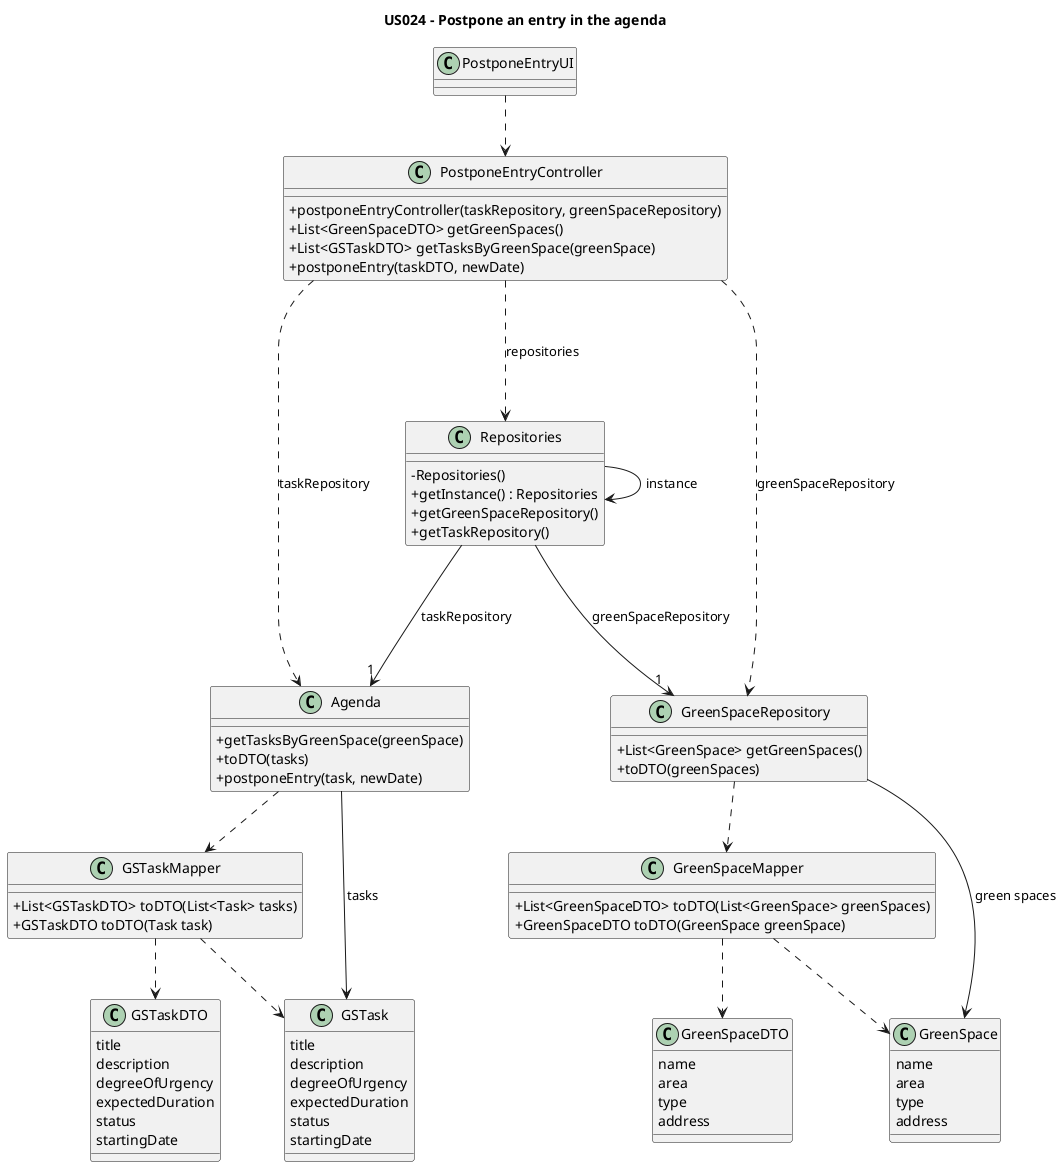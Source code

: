 @startuml
'skinparam monochrome true
skinparam packageStyle rectangle
skinparam shadowing false
skinparam linetype polyline
skinparam linetype orto

skinparam classAttributeIconSize 0

'left to right direction

title US024 - Postpone an entry in the agenda

class PostponeEntryUI {
}

class PostponeEntryController {
    + postponeEntryController(taskRepository, greenSpaceRepository)
    + List<GreenSpaceDTO> getGreenSpaces()
    + List<GSTaskDTO> getTasksByGreenSpace(greenSpace)
    + postponeEntry(taskDTO, newDate)

}

class Repositories {
    - Repositories()
    + getInstance() : Repositories
    + getGreenSpaceRepository()
    + getTaskRepository()
}

class Agenda {
    + getTasksByGreenSpace(greenSpace)
    + toDTO(tasks)
    + postponeEntry(task, newDate)
}

class GreenSpaceRepository {
    + List<GreenSpace> getGreenSpaces()
    + toDTO(greenSpaces)

}

class GreenSpaceMapper {
    + List<GreenSpaceDTO> toDTO(List<GreenSpace> greenSpaces)
    + GreenSpaceDTO toDTO(GreenSpace greenSpace)
}

class GSTaskMapper {
    + List<GSTaskDTO> toDTO(List<Task> tasks)
    + GSTaskDTO toDTO(Task task)
}

class GreenSpaceDTO {
    name
    area
    type
    address
}

class GSTaskDTO {
    title
    description
    degreeOfUrgency
    expectedDuration
    status
    startingDate
}

class GSTask {
    title
    description
    degreeOfUrgency
    expectedDuration
    status
    startingDate
}

class GreenSpace {
    name
    area
    type
    address
}

PostponeEntryUI ..> PostponeEntryController
PostponeEntryController ...> Repositories: repositories
PostponeEntryController ..> Agenda: taskRepository
PostponeEntryController ..> GreenSpaceRepository: greenSpaceRepository

Repositories -> Repositories : instance
Repositories ---> "1" Agenda: taskRepository
Repositories ---> "1" GreenSpaceRepository: greenSpaceRepository

Agenda --> GSTask: tasks
GreenSpaceRepository --> GreenSpace: green spaces

Agenda ..> GSTaskMapper
GSTaskMapper ..> GSTaskDTO
GSTaskMapper ..> GSTask
GreenSpaceRepository ..> GreenSpaceMapper
GreenSpaceMapper ..> GreenSpaceDTO
GreenSpaceMapper ..> GreenSpace

@enduml